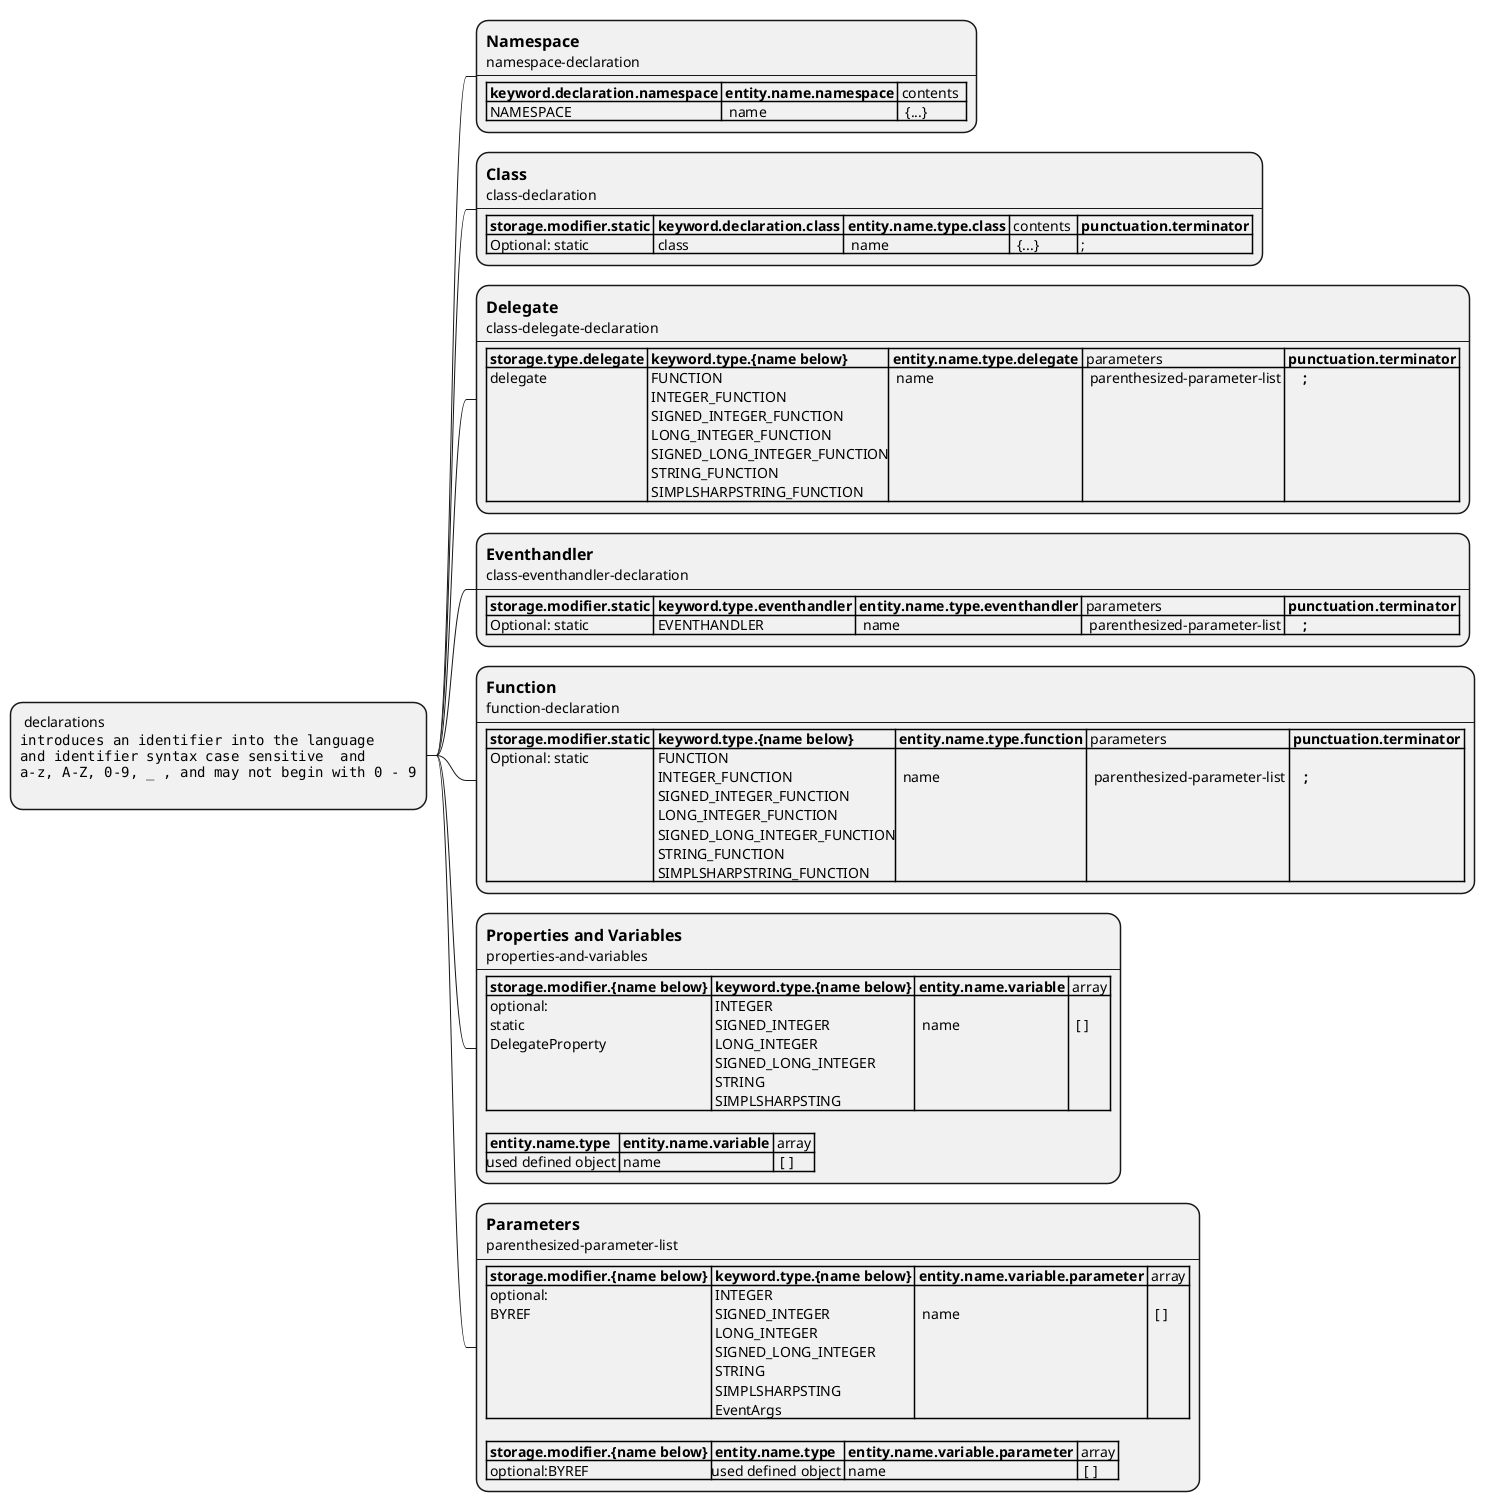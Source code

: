 @startmindmap
*: declarations
<code>
introduces an identifier into the language
and identifier syntax case sensitive  and
a-z, A-Z, 0-9, _ , and may not begin with 0 - 9
</code>
;


**:== Namespace
namespace-declaration
----
|= keyword.declaration.namespace |= entity.name.namespace | contents  |
| NAMESPACE |  name  |  {...} |;

**:== Class
class-declaration
----
|= storage.modifier.static |= keyword.declaration.class |= entity.name.type.class | contents  |= punctuation.terminator |
| Optional: static | class |  name  |  {...} | ; |;


**:== Delegate
class-delegate-declaration
----
|= storage.type.delegate |= keyword.type.{name below} |= entity.name.type.delegate | parameters  |= punctuation.terminator |
| delegate | FUNCTION\n INTEGER_FUNCTION\n SIGNED_INTEGER_FUNCTION\n LONG_INTEGER_FUNCTION\n SIGNED_LONG_INTEGER_FUNCTION\n STRING_FUNCTION \n SIMPLSHARPSTRING_FUNCTION |  name  |  parenthesized-parameter-list |=     ; |;


**:== Eventhandler
class-eventhandler-declaration
----
|= storage.modifier.static |= keyword.type.eventhandler |= entity.name.type.eventhandler | parameters  |= punctuation.terminator |
| Optional: static | EVENTHANDLER |  name  |  parenthesized-parameter-list |=     ; |;

**:== Function
function-declaration
----
|= storage.modifier.static |= keyword.type.{name below} |= entity.name.type.function | parameters |= punctuation.terminator |
| Optional: static | FUNCTION\n INTEGER_FUNCTION\n SIGNED_INTEGER_FUNCTION\n LONG_INTEGER_FUNCTION\n SIGNED_LONG_INTEGER_FUNCTION\n STRING_FUNCTION \n SIMPLSHARPSTRING_FUNCTION  |  \n  name | \n  parenthesized-parameter-list |= \n    ;  |;

**:== Properties and Variables
properties-and-variables
----
|= storage.modifier.{name below} |= keyword.type.{name below} |= entity.name.variable | array |
| optional:\n static\n DelegateProperty| INTEGER\n SIGNED_INTEGER\n LONG_INTEGER\n SIGNED_LONG_INTEGER\n STRING\n SIMPLSHARPSTING |  \n  name | \n  [ ]  |

|= entity.name.type |= entity.name.variable | array |
|used defined object | name |  [ ]  |;

**:== Parameters
parenthesized-parameter-list
----
|= storage.modifier.{name below} |= keyword.type.{name below} |= entity.name.variable.parameter | array |
| optional:\n BYREF| INTEGER\n SIGNED_INTEGER\n LONG_INTEGER\n SIGNED_LONG_INTEGER\n STRING\n SIMPLSHARPSTING\n EventArgs |  \n  name | \n  [ ]  |

|= storage.modifier.{name below} |= entity.name.type |= entity.name.variable.parameter | array |
| optional:BYREF |used defined object | name |  [ ]  |;
@endmindmap